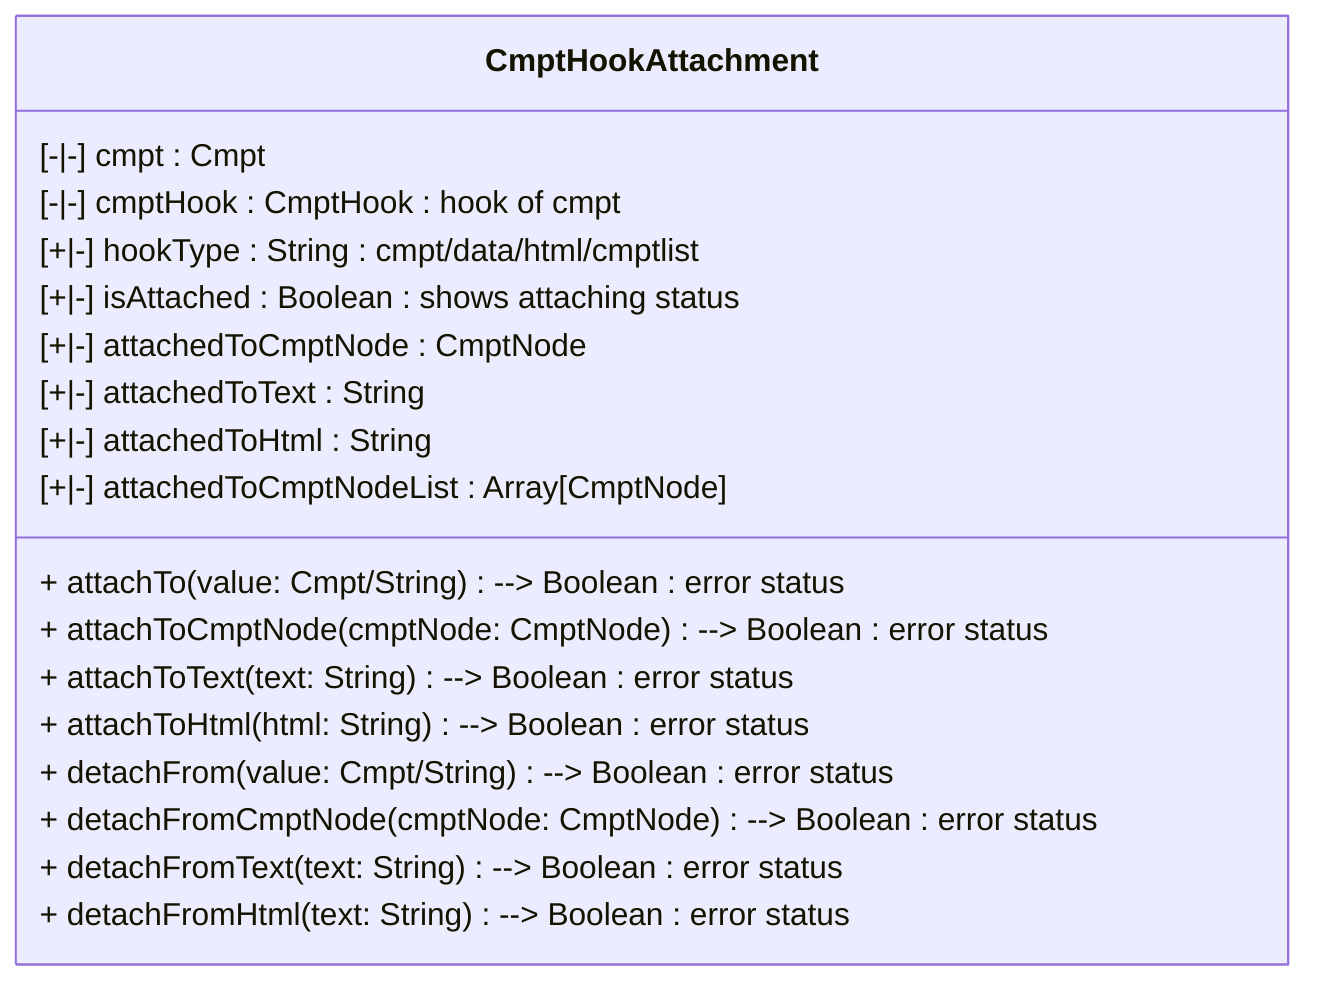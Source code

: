 classDiagram
class CmptHookAttachment {
   [-|-] cmpt : Cmpt
   [-|-] cmptHook : CmptHook : hook of cmpt
   [+|-] hookType : String : cmpt/data/html/cmptlist
   [+|-] isAttached : Boolean : shows attaching status
   
   [+|-] attachedToCmptNode : CmptNode
   [+|-] attachedToText : String
   [+|-] attachedToHtml : String
   [+|-] attachedToCmptNodeList : Array[CmptNode]


   + attachTo (value: Cmpt/String) --> Boolean : error status
   
   + attachToCmptNode (cmptNode: CmptNode) --> Boolean : error status

   + attachToText (text: String) --> Boolean : error status

   + attachToHtml (html: String) --> Boolean : error status


   + detachFrom (value: Cmpt/String) --> Boolean : error status

   + detachFromCmptNode (cmptNode: CmptNode) --> Boolean : error status

   + detachFromText (text: String) --> Boolean : error status

   + detachFromHtml (text: String) --> Boolean : error status
}